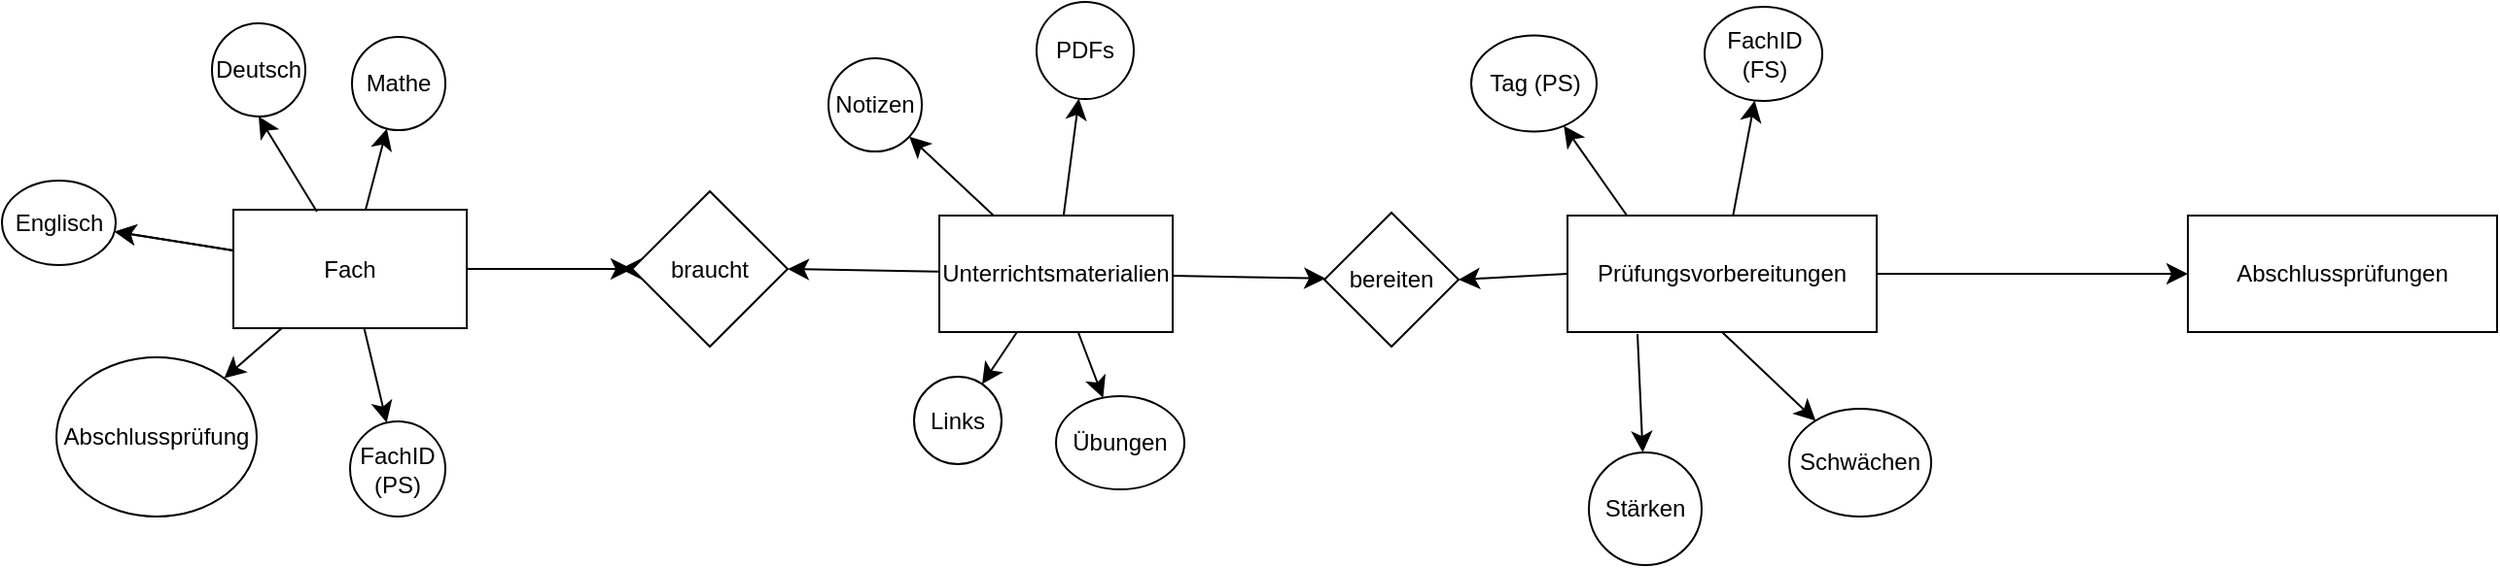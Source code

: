 <mxfile version="26.0.10">
  <diagram name="Seite-1" id="5blD-hv_KY1dSjk4mWWa">
    <mxGraphModel dx="1834" dy="830" grid="0" gridSize="10" guides="1" tooltips="1" connect="1" arrows="1" fold="1" page="0" pageScale="1" pageWidth="827" pageHeight="1169" math="0" shadow="0">
      <root>
        <mxCell id="0" />
        <mxCell id="1" parent="0" />
        <mxCell id="1gKeE4FAqKJYVwFzVaU8-10" value="" style="edgeStyle=none;curved=1;rounded=0;orthogonalLoop=1;jettySize=auto;html=1;fontSize=12;startSize=8;endSize=8;" edge="1" parent="1" source="1gKeE4FAqKJYVwFzVaU8-2" target="1gKeE4FAqKJYVwFzVaU8-9">
          <mxGeometry relative="1" as="geometry" />
        </mxCell>
        <mxCell id="1gKeE4FAqKJYVwFzVaU8-18" value="" style="edgeStyle=none;curved=1;rounded=0;orthogonalLoop=1;jettySize=auto;html=1;fontSize=12;startSize=8;endSize=8;" edge="1" parent="1" source="1gKeE4FAqKJYVwFzVaU8-2" target="1gKeE4FAqKJYVwFzVaU8-17">
          <mxGeometry relative="1" as="geometry" />
        </mxCell>
        <mxCell id="1gKeE4FAqKJYVwFzVaU8-19" value="" style="edgeStyle=none;curved=1;rounded=0;orthogonalLoop=1;jettySize=auto;html=1;fontSize=12;startSize=8;endSize=8;" edge="1" parent="1" source="1gKeE4FAqKJYVwFzVaU8-2" target="1gKeE4FAqKJYVwFzVaU8-17">
          <mxGeometry relative="1" as="geometry" />
        </mxCell>
        <mxCell id="1gKeE4FAqKJYVwFzVaU8-21" value="" style="edgeStyle=none;curved=1;rounded=0;orthogonalLoop=1;jettySize=auto;html=1;fontSize=12;startSize=8;endSize=8;" edge="1" parent="1" source="1gKeE4FAqKJYVwFzVaU8-2" target="1gKeE4FAqKJYVwFzVaU8-20">
          <mxGeometry relative="1" as="geometry" />
        </mxCell>
        <mxCell id="1gKeE4FAqKJYVwFzVaU8-22" value="" style="edgeStyle=none;curved=1;rounded=0;orthogonalLoop=1;jettySize=auto;html=1;fontSize=12;startSize=8;endSize=8;entryX=0;entryY=0.5;entryDx=0;entryDy=0;" edge="1" parent="1" source="1gKeE4FAqKJYVwFzVaU8-2" target="1gKeE4FAqKJYVwFzVaU8-23">
          <mxGeometry relative="1" as="geometry">
            <mxPoint x="174" y="200" as="targetPoint" />
          </mxGeometry>
        </mxCell>
        <mxCell id="1gKeE4FAqKJYVwFzVaU8-74" value="" style="edgeStyle=none;curved=1;rounded=0;orthogonalLoop=1;jettySize=auto;html=1;fontSize=12;startSize=8;endSize=8;" edge="1" parent="1" source="1gKeE4FAqKJYVwFzVaU8-2" target="1gKeE4FAqKJYVwFzVaU8-73">
          <mxGeometry relative="1" as="geometry" />
        </mxCell>
        <mxCell id="1gKeE4FAqKJYVwFzVaU8-2" value="Fach" style="whiteSpace=wrap;html=1;" vertex="1" parent="1">
          <mxGeometry x="-21" y="169" width="120" height="61" as="geometry" />
        </mxCell>
        <mxCell id="1gKeE4FAqKJYVwFzVaU8-32" style="edgeStyle=none;curved=1;rounded=0;orthogonalLoop=1;jettySize=auto;html=1;entryX=1;entryY=0.5;entryDx=0;entryDy=0;fontSize=12;startSize=8;endSize=8;" edge="1" parent="1" source="1gKeE4FAqKJYVwFzVaU8-3" target="1gKeE4FAqKJYVwFzVaU8-23">
          <mxGeometry relative="1" as="geometry" />
        </mxCell>
        <mxCell id="1gKeE4FAqKJYVwFzVaU8-35" value="" style="edgeStyle=none;curved=1;rounded=0;orthogonalLoop=1;jettySize=auto;html=1;fontSize=12;startSize=8;endSize=8;" edge="1" parent="1" source="1gKeE4FAqKJYVwFzVaU8-3" target="1gKeE4FAqKJYVwFzVaU8-34">
          <mxGeometry relative="1" as="geometry" />
        </mxCell>
        <mxCell id="1gKeE4FAqKJYVwFzVaU8-38" value="" style="edgeStyle=none;curved=1;rounded=0;orthogonalLoop=1;jettySize=auto;html=1;fontSize=12;startSize=8;endSize=8;" edge="1" parent="1" source="1gKeE4FAqKJYVwFzVaU8-3" target="1gKeE4FAqKJYVwFzVaU8-37">
          <mxGeometry relative="1" as="geometry" />
        </mxCell>
        <mxCell id="1gKeE4FAqKJYVwFzVaU8-41" value="" style="edgeStyle=none;curved=1;rounded=0;orthogonalLoop=1;jettySize=auto;html=1;fontSize=12;startSize=8;endSize=8;" edge="1" parent="1" source="1gKeE4FAqKJYVwFzVaU8-3" target="1gKeE4FAqKJYVwFzVaU8-40">
          <mxGeometry relative="1" as="geometry" />
        </mxCell>
        <mxCell id="1gKeE4FAqKJYVwFzVaU8-43" value="" style="edgeStyle=none;curved=1;rounded=0;orthogonalLoop=1;jettySize=auto;html=1;fontSize=12;startSize=8;endSize=8;" edge="1" parent="1" source="1gKeE4FAqKJYVwFzVaU8-3" target="1gKeE4FAqKJYVwFzVaU8-42">
          <mxGeometry relative="1" as="geometry" />
        </mxCell>
        <mxCell id="1gKeE4FAqKJYVwFzVaU8-49" value="" style="edgeStyle=none;curved=1;rounded=0;orthogonalLoop=1;jettySize=auto;html=1;fontSize=12;startSize=8;endSize=8;" edge="1" parent="1" source="1gKeE4FAqKJYVwFzVaU8-3" target="1gKeE4FAqKJYVwFzVaU8-48">
          <mxGeometry relative="1" as="geometry" />
        </mxCell>
        <mxCell id="1gKeE4FAqKJYVwFzVaU8-3" value="Unterrichtsmaterialien" style="whiteSpace=wrap;html=1;" vertex="1" parent="1">
          <mxGeometry x="342" y="172" width="120" height="60" as="geometry" />
        </mxCell>
        <mxCell id="1gKeE4FAqKJYVwFzVaU8-8" value="" style="edgeStyle=none;curved=1;rounded=0;orthogonalLoop=1;jettySize=auto;html=1;fontSize=12;startSize=8;endSize=8;" edge="1" parent="1" source="1gKeE4FAqKJYVwFzVaU8-5" target="1gKeE4FAqKJYVwFzVaU8-7">
          <mxGeometry relative="1" as="geometry" />
        </mxCell>
        <mxCell id="1gKeE4FAqKJYVwFzVaU8-50" style="edgeStyle=none;curved=1;rounded=0;orthogonalLoop=1;jettySize=auto;html=1;exitX=0;exitY=0.5;exitDx=0;exitDy=0;entryX=1;entryY=0.5;entryDx=0;entryDy=0;fontSize=12;startSize=8;endSize=8;" edge="1" parent="1" source="1gKeE4FAqKJYVwFzVaU8-5" target="1gKeE4FAqKJYVwFzVaU8-48">
          <mxGeometry relative="1" as="geometry" />
        </mxCell>
        <mxCell id="1gKeE4FAqKJYVwFzVaU8-52" value="" style="edgeStyle=none;curved=1;rounded=0;orthogonalLoop=1;jettySize=auto;html=1;fontSize=12;startSize=8;endSize=8;exitX=0.201;exitY=0.033;exitDx=0;exitDy=0;exitPerimeter=0;" edge="1" parent="1" source="1gKeE4FAqKJYVwFzVaU8-5" target="1gKeE4FAqKJYVwFzVaU8-51">
          <mxGeometry relative="1" as="geometry" />
        </mxCell>
        <mxCell id="1gKeE4FAqKJYVwFzVaU8-70" value="" style="edgeStyle=none;curved=1;rounded=0;orthogonalLoop=1;jettySize=auto;html=1;fontSize=12;startSize=8;endSize=8;" edge="1" parent="1" source="1gKeE4FAqKJYVwFzVaU8-5" target="1gKeE4FAqKJYVwFzVaU8-69">
          <mxGeometry relative="1" as="geometry" />
        </mxCell>
        <mxCell id="1gKeE4FAqKJYVwFzVaU8-5" value="Prüfungsvorbereitungen" style="whiteSpace=wrap;html=1;" vertex="1" parent="1">
          <mxGeometry x="665" y="172" width="159" height="60" as="geometry" />
        </mxCell>
        <mxCell id="1gKeE4FAqKJYVwFzVaU8-7" value="Abschlussprüfungen" style="whiteSpace=wrap;html=1;" vertex="1" parent="1">
          <mxGeometry x="984" y="172" width="159" height="60" as="geometry" />
        </mxCell>
        <mxCell id="1gKeE4FAqKJYVwFzVaU8-9" value="Mathe" style="ellipse;whiteSpace=wrap;html=1;" vertex="1" parent="1">
          <mxGeometry x="40" y="80" width="48" height="48" as="geometry" />
        </mxCell>
        <mxCell id="1gKeE4FAqKJYVwFzVaU8-11" value="Deutsch" style="ellipse;whiteSpace=wrap;html=1;" vertex="1" parent="1">
          <mxGeometry x="-32" y="73" width="48" height="48" as="geometry" />
        </mxCell>
        <mxCell id="1gKeE4FAqKJYVwFzVaU8-12" value="" style="edgeStyle=none;curved=1;rounded=0;orthogonalLoop=1;jettySize=auto;html=1;fontSize=12;startSize=8;endSize=8;entryX=0.5;entryY=1;entryDx=0;entryDy=0;exitX=0.358;exitY=0.016;exitDx=0;exitDy=0;exitPerimeter=0;" edge="1" parent="1" source="1gKeE4FAqKJYVwFzVaU8-2" target="1gKeE4FAqKJYVwFzVaU8-11">
          <mxGeometry relative="1" as="geometry">
            <mxPoint x="30" y="161" as="sourcePoint" />
            <mxPoint x="68" y="137" as="targetPoint" />
          </mxGeometry>
        </mxCell>
        <mxCell id="1gKeE4FAqKJYVwFzVaU8-17" value="Englisch" style="ellipse;whiteSpace=wrap;html=1;" vertex="1" parent="1">
          <mxGeometry x="-140" y="154" width="58.5" height="43.5" as="geometry" />
        </mxCell>
        <mxCell id="1gKeE4FAqKJYVwFzVaU8-20" value="Abschlussprüfung" style="ellipse;whiteSpace=wrap;html=1;" vertex="1" parent="1">
          <mxGeometry x="-112" y="245" width="103" height="82" as="geometry" />
        </mxCell>
        <mxCell id="1gKeE4FAqKJYVwFzVaU8-30" style="edgeStyle=none;curved=1;rounded=0;orthogonalLoop=1;jettySize=auto;html=1;fontSize=12;startSize=8;endSize=8;" edge="1" parent="1" source="1gKeE4FAqKJYVwFzVaU8-23">
          <mxGeometry relative="1" as="geometry">
            <mxPoint x="178" y="199.5" as="targetPoint" />
          </mxGeometry>
        </mxCell>
        <mxCell id="1gKeE4FAqKJYVwFzVaU8-23" value="braucht" style="rhombus;whiteSpace=wrap;html=1;" vertex="1" parent="1">
          <mxGeometry x="184" y="159.5" width="80" height="80" as="geometry" />
        </mxCell>
        <mxCell id="1gKeE4FAqKJYVwFzVaU8-34" value="PDFs" style="ellipse;whiteSpace=wrap;html=1;" vertex="1" parent="1">
          <mxGeometry x="392" y="62" width="50" height="50" as="geometry" />
        </mxCell>
        <mxCell id="1gKeE4FAqKJYVwFzVaU8-37" value="Notizen" style="ellipse;whiteSpace=wrap;html=1;" vertex="1" parent="1">
          <mxGeometry x="285" y="91" width="48" height="48" as="geometry" />
        </mxCell>
        <mxCell id="1gKeE4FAqKJYVwFzVaU8-40" value="Links" style="ellipse;whiteSpace=wrap;html=1;" vertex="1" parent="1">
          <mxGeometry x="329" y="255" width="45" height="45" as="geometry" />
        </mxCell>
        <mxCell id="1gKeE4FAqKJYVwFzVaU8-42" value="Übungen" style="ellipse;whiteSpace=wrap;html=1;" vertex="1" parent="1">
          <mxGeometry x="402" y="265" width="66" height="48" as="geometry" />
        </mxCell>
        <mxCell id="1gKeE4FAqKJYVwFzVaU8-48" value="bereiten" style="rhombus;whiteSpace=wrap;html=1;" vertex="1" parent="1">
          <mxGeometry x="540" y="170.5" width="69" height="69" as="geometry" />
        </mxCell>
        <mxCell id="1gKeE4FAqKJYVwFzVaU8-51" value="Tag (PS)" style="ellipse;whiteSpace=wrap;html=1;" vertex="1" parent="1">
          <mxGeometry x="615.5" y="79.25" width="64.5" height="49.5" as="geometry" />
        </mxCell>
        <mxCell id="1gKeE4FAqKJYVwFzVaU8-60" value="" style="edgeStyle=none;curved=1;rounded=0;orthogonalLoop=1;jettySize=auto;html=1;fontSize=12;startSize=8;endSize=8;exitX=0.5;exitY=1;exitDx=0;exitDy=0;" edge="1" parent="1" target="1gKeE4FAqKJYVwFzVaU8-62" source="1gKeE4FAqKJYVwFzVaU8-5">
          <mxGeometry relative="1" as="geometry">
            <mxPoint x="757" y="228" as="sourcePoint" />
          </mxGeometry>
        </mxCell>
        <mxCell id="1gKeE4FAqKJYVwFzVaU8-61" value="" style="edgeStyle=none;curved=1;rounded=0;orthogonalLoop=1;jettySize=auto;html=1;fontSize=12;startSize=8;endSize=8;" edge="1" parent="1" target="1gKeE4FAqKJYVwFzVaU8-63">
          <mxGeometry relative="1" as="geometry">
            <mxPoint x="701" y="233" as="sourcePoint" />
          </mxGeometry>
        </mxCell>
        <mxCell id="1gKeE4FAqKJYVwFzVaU8-62" value="Schwächen" style="ellipse;whiteSpace=wrap;html=1;" vertex="1" parent="1">
          <mxGeometry x="779" y="271.5" width="73" height="55.5" as="geometry" />
        </mxCell>
        <mxCell id="1gKeE4FAqKJYVwFzVaU8-63" value="Stärken" style="ellipse;whiteSpace=wrap;html=1;" vertex="1" parent="1">
          <mxGeometry x="676" y="294" width="58" height="58" as="geometry" />
        </mxCell>
        <mxCell id="1gKeE4FAqKJYVwFzVaU8-69" value="FachID (FS)" style="ellipse;whiteSpace=wrap;html=1;" vertex="1" parent="1">
          <mxGeometry x="735.5" y="64.5" width="60.5" height="48.5" as="geometry" />
        </mxCell>
        <mxCell id="1gKeE4FAqKJYVwFzVaU8-73" value="FachID (PS)" style="ellipse;whiteSpace=wrap;html=1;" vertex="1" parent="1">
          <mxGeometry x="39" y="278" width="49" height="49" as="geometry" />
        </mxCell>
      </root>
    </mxGraphModel>
  </diagram>
</mxfile>
